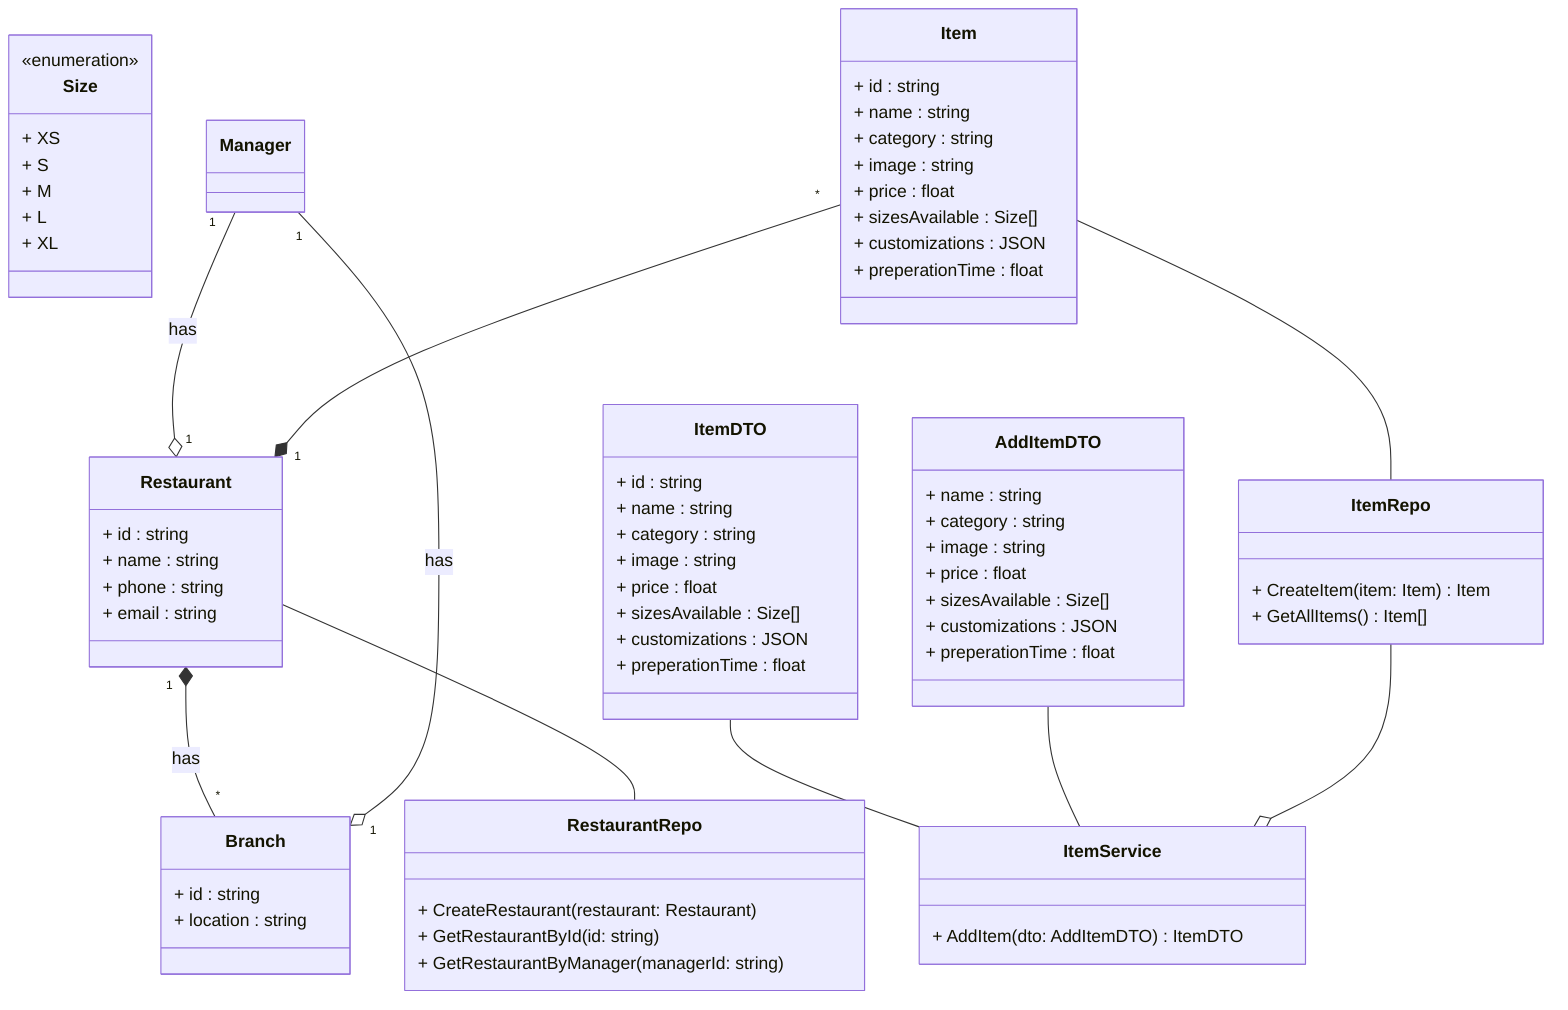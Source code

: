 classDiagram

    class Restaurant {
        + id : string
        + name : string
        + phone : string
        + email : string
    }

    class Branch {
        + id : string
        + location : string
    }

    class Size {
        <<enumeration>>
        + XS
        + S
        + M
        + L
        + XL
    }

    class Item {
        + id : string
        + name : string
        + category : string
        + image : string
        + price : float
        + sizesAvailable : Size[]
        + customizations : JSON
        + preperationTime : float
    }

    class ItemDTO {
        + id : string
        + name : string
        + category : string
        + image : string
        + price : float
        + sizesAvailable : Size[]
        + customizations : JSON
        + preperationTime : float
    }

    class AddItemDTO {
        + name : string
        + category : string
        + image : string
        + price : float
        + sizesAvailable : Size[]
        + customizations : JSON
        + preperationTime : float
    }

    class RestaurantRepo {
        + CreateRestaurant(restaurant: Restaurant)
        + GetRestaurantById(id: string)
        + GetRestaurantByManager(managerId: string)
    }

    class ItemRepo {
        + CreateItem(item: Item) Item
        + GetAllItems() Item[]
    }

    class ItemService {
        + AddItem(dto: AddItemDTO) ItemDTO
    }

    Manager "1" --o "1" Restaurant : has
    Restaurant "1" *-- "*" Branch : has
    Manager "1" --o "1" Branch : has
    Item "*" --* "1" Restaurant
    Restaurant -- RestaurantRepo
    Item -- ItemRepo
    ItemDTO -- ItemService
    AddItemDTO -- ItemService
    ItemRepo --o "1" ItemService